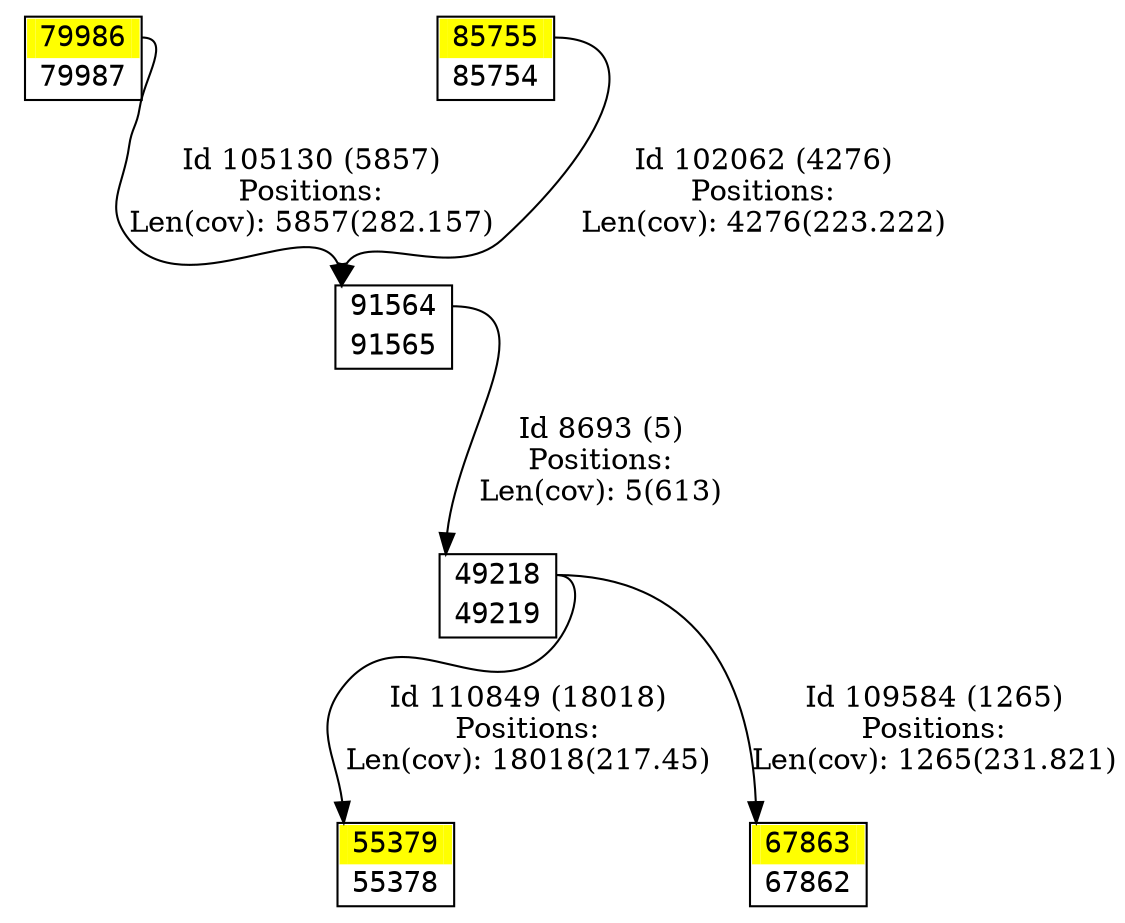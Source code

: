 digraph graph_picture {
node[fontname=<Courier> ,penwidth=<1.8> ,shape=<plaintext> ]
vertex_49218_49219[label=<<TABLE BORDER="1" CELLSPACING="0" >
<TR><TD BORDER="0" PORT = "port_49218_in" color="white" bgcolor="white" ></TD><TD BORDER="0" color="white" bgcolor="white" >49218</TD><TD BORDER="0" PORT = "port_49218_out" color="white" bgcolor="white" ></TD></TR>
<TR><TD BORDER="0" PORT = "port_49219_out" color="white" bgcolor="white" ></TD><TD BORDER="0" color="white" bgcolor="white" >49219</TD><TD BORDER="0" PORT = "port_49219_in" color="white" bgcolor="white" ></TD></TR>
</TABLE>> ,color=<black> ,URL=</vertex/49218.svg> ]
vertex_55378_55379[label=<<TABLE BORDER="1" CELLSPACING="0" >
<TR><TD BORDER="0" PORT = "port_55379_in" color="yellow" bgcolor="yellow" ></TD><TD BORDER="0" color="yellow" bgcolor="yellow" >55379</TD><TD BORDER="0" PORT = "port_55379_out" color="yellow" bgcolor="yellow" ></TD></TR>
<TR><TD BORDER="0" PORT = "port_55378_out" color="white" bgcolor="white" ></TD><TD BORDER="0" color="white" bgcolor="white" >55378</TD><TD BORDER="0" PORT = "port_55378_in" color="white" bgcolor="white" ></TD></TR>
</TABLE>> ,color=<black> ,URL=</vertex/55379.svg> ]
vertex_67862_67863[label=<<TABLE BORDER="1" CELLSPACING="0" >
<TR><TD BORDER="0" PORT = "port_67863_in" color="yellow" bgcolor="yellow" ></TD><TD BORDER="0" color="yellow" bgcolor="yellow" >67863</TD><TD BORDER="0" PORT = "port_67863_out" color="yellow" bgcolor="yellow" ></TD></TR>
<TR><TD BORDER="0" PORT = "port_67862_out" color="white" bgcolor="white" ></TD><TD BORDER="0" color="white" bgcolor="white" >67862</TD><TD BORDER="0" PORT = "port_67862_in" color="white" bgcolor="white" ></TD></TR>
</TABLE>> ,color=<black> ,URL=</vertex/67863.svg> ]
vertex_79986_79987[label=<<TABLE BORDER="1" CELLSPACING="0" >
<TR><TD BORDER="0" PORT = "port_79986_in" color="yellow" bgcolor="yellow" ></TD><TD BORDER="0" color="yellow" bgcolor="yellow" >79986</TD><TD BORDER="0" PORT = "port_79986_out" color="yellow" bgcolor="yellow" ></TD></TR>
<TR><TD BORDER="0" PORT = "port_79987_out" color="white" bgcolor="white" ></TD><TD BORDER="0" color="white" bgcolor="white" >79987</TD><TD BORDER="0" PORT = "port_79987_in" color="white" bgcolor="white" ></TD></TR>
</TABLE>> ,color=<black> ,URL=</vertex/79986.svg> ]
vertex_85754_85755[label=<<TABLE BORDER="1" CELLSPACING="0" >
<TR><TD BORDER="0" PORT = "port_85755_in" color="yellow" bgcolor="yellow" ></TD><TD BORDER="0" color="yellow" bgcolor="yellow" >85755</TD><TD BORDER="0" PORT = "port_85755_out" color="yellow" bgcolor="yellow" ></TD></TR>
<TR><TD BORDER="0" PORT = "port_85754_out" color="white" bgcolor="white" ></TD><TD BORDER="0" color="white" bgcolor="white" >85754</TD><TD BORDER="0" PORT = "port_85754_in" color="white" bgcolor="white" ></TD></TR>
</TABLE>> ,color=<black> ,URL=</vertex/85755.svg> ]
vertex_91564_91565[label=<<TABLE BORDER="1" CELLSPACING="0" >
<TR><TD BORDER="0" PORT = "port_91564_in" color="white" bgcolor="white" ></TD><TD BORDER="0" color="white" bgcolor="white" >91564</TD><TD BORDER="0" PORT = "port_91564_out" color="white" bgcolor="white" ></TD></TR>
<TR><TD BORDER="0" PORT = "port_91565_out" color="white" bgcolor="white" ></TD><TD BORDER="0" color="white" bgcolor="white" >91565</TD><TD BORDER="0" PORT = "port_91565_in" color="white" bgcolor="white" ></TD></TR>
</TABLE>> ,color=<black> ,URL=</vertex/91564.svg> ]
vertex_91564_91565:port_91564_out->vertex_49218_49219:port_49218_in[label="Id 8693 (5)\nPositions:\nLen(cov): 5(613)" ,color=<black> ]
vertex_85754_85755:port_85755_out->vertex_91564_91565:port_91564_in[label="Id 102062 (4276)\nPositions:\nLen(cov): 4276(223.222)" ,color=<black> ]
vertex_79986_79987:port_79986_out->vertex_91564_91565:port_91564_in[label="Id 105130 (5857)\nPositions:\nLen(cov): 5857(282.157)" ,color=<black> ]
vertex_49218_49219:port_49218_out->vertex_67862_67863:port_67863_in[label="Id 109584 (1265)\nPositions:\nLen(cov): 1265(231.821)" ,color=<black> ]
vertex_49218_49219:port_49218_out->vertex_55378_55379:port_55379_in[label="Id 110849 (18018)\nPositions:\nLen(cov): 18018(217.45)" ,color=<black> ]
}
